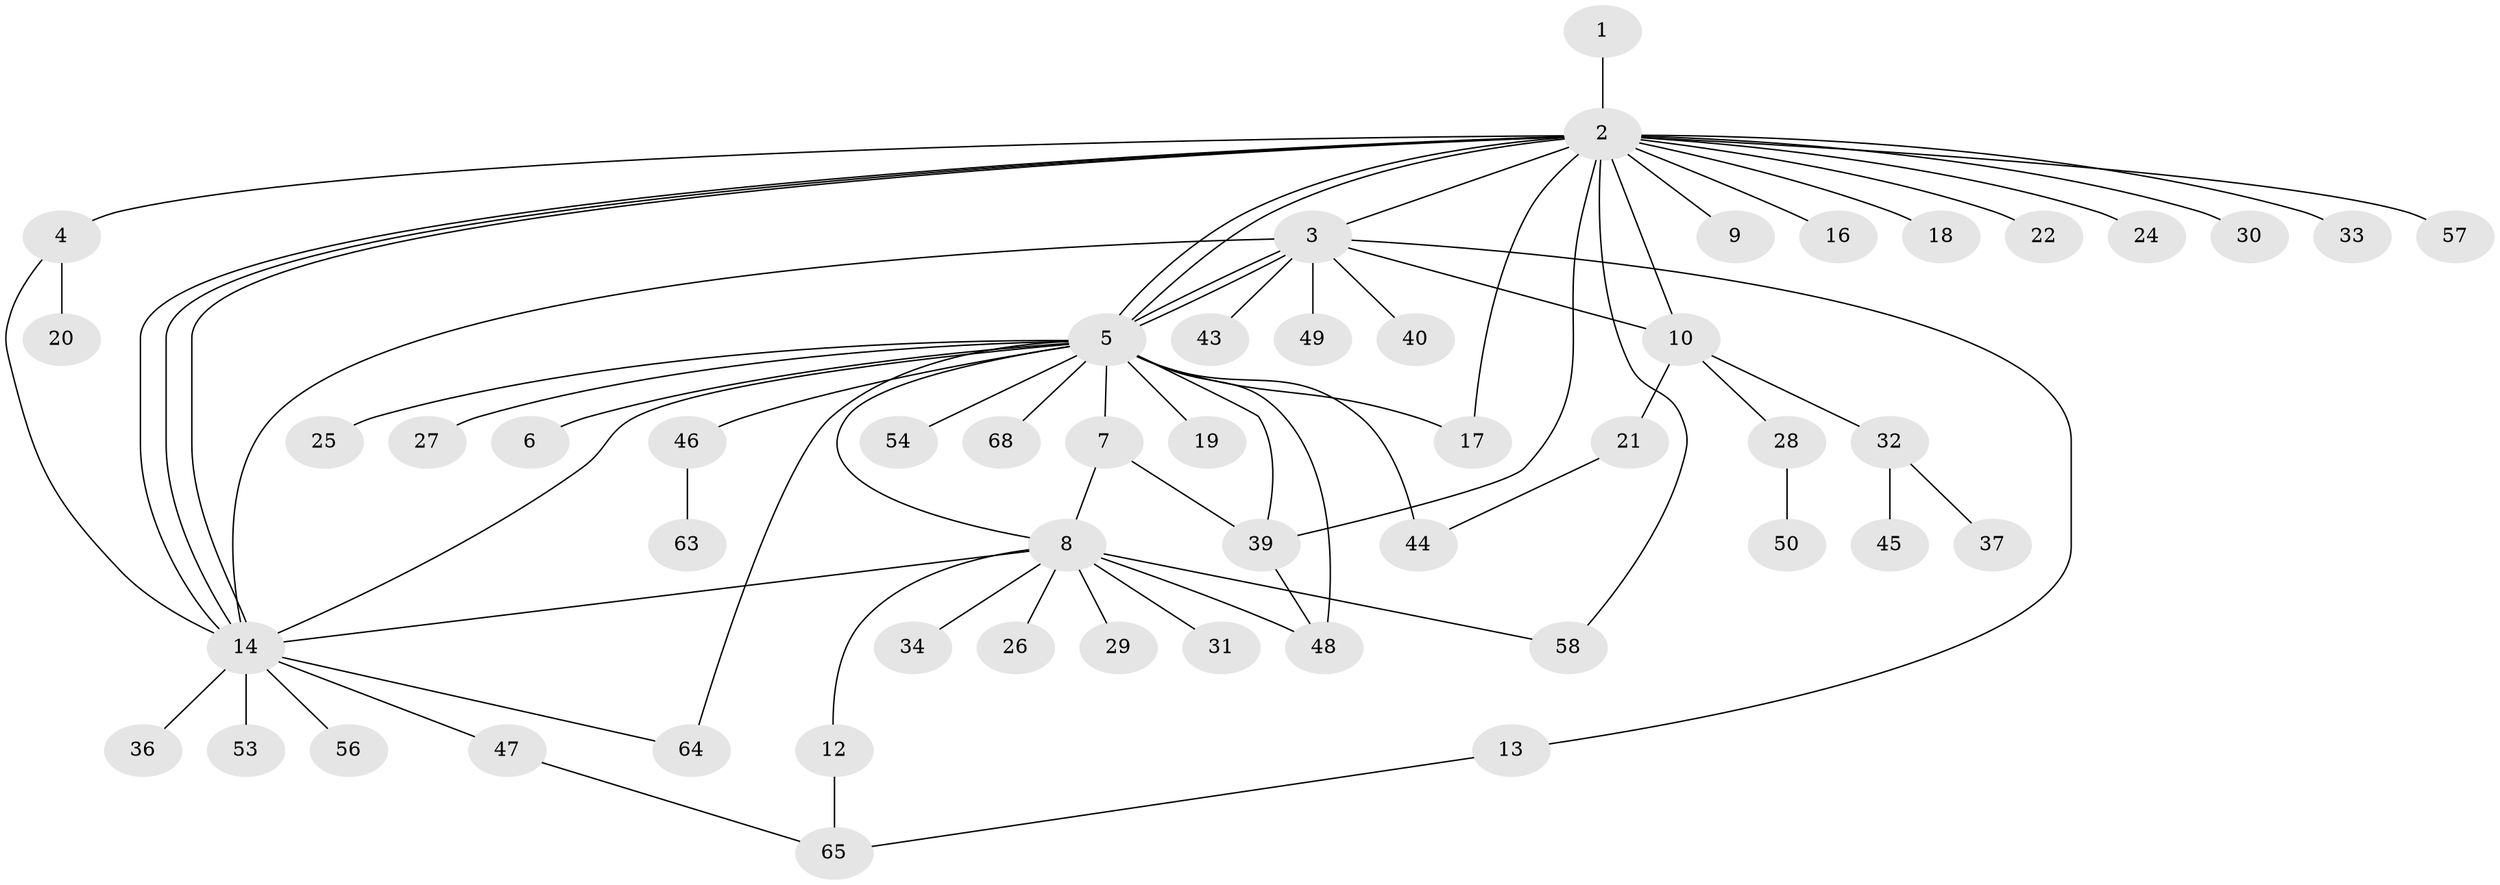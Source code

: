 // Generated by graph-tools (version 1.1) at 2025/23/03/03/25 07:23:53]
// undirected, 52 vertices, 72 edges
graph export_dot {
graph [start="1"]
  node [color=gray90,style=filled];
  1;
  2 [super="+60"];
  3 [super="+15"];
  4;
  5 [super="+23"];
  6;
  7 [super="+35"];
  8 [super="+38"];
  9 [super="+42"];
  10 [super="+11"];
  12 [super="+41"];
  13;
  14 [super="+62"];
  16;
  17;
  18;
  19;
  20;
  21 [super="+67"];
  22;
  24;
  25;
  26;
  27 [super="+51"];
  28;
  29;
  30;
  31;
  32 [super="+55"];
  33;
  34;
  36;
  37;
  39 [super="+59"];
  40;
  43;
  44 [super="+52"];
  45;
  46;
  47;
  48 [super="+66"];
  49;
  50;
  53;
  54;
  56;
  57;
  58 [super="+61"];
  63;
  64;
  65 [super="+69"];
  68;
  1 -- 2;
  2 -- 3;
  2 -- 4;
  2 -- 5 [weight=2];
  2 -- 5;
  2 -- 9;
  2 -- 10 [weight=2];
  2 -- 14;
  2 -- 14;
  2 -- 14;
  2 -- 16;
  2 -- 17;
  2 -- 18;
  2 -- 22;
  2 -- 24;
  2 -- 30;
  2 -- 33;
  2 -- 39;
  2 -- 57;
  2 -- 58;
  3 -- 5;
  3 -- 5;
  3 -- 10;
  3 -- 13;
  3 -- 40;
  3 -- 43;
  3 -- 49;
  3 -- 14;
  4 -- 14;
  4 -- 20;
  5 -- 6;
  5 -- 7;
  5 -- 8;
  5 -- 14;
  5 -- 17;
  5 -- 19;
  5 -- 25;
  5 -- 27;
  5 -- 44 [weight=2];
  5 -- 46;
  5 -- 48;
  5 -- 54;
  5 -- 64;
  5 -- 68;
  5 -- 39;
  7 -- 8;
  7 -- 39;
  8 -- 12;
  8 -- 14;
  8 -- 26;
  8 -- 29;
  8 -- 31;
  8 -- 34;
  8 -- 48;
  8 -- 58;
  10 -- 21;
  10 -- 28;
  10 -- 32;
  12 -- 65;
  13 -- 65;
  14 -- 36;
  14 -- 47;
  14 -- 53;
  14 -- 56;
  14 -- 64;
  21 -- 44;
  28 -- 50;
  32 -- 37;
  32 -- 45;
  39 -- 48;
  46 -- 63;
  47 -- 65;
}
